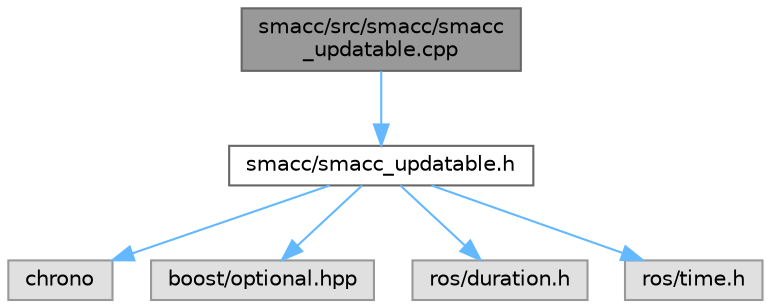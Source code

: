 digraph "smacc/src/smacc/smacc_updatable.cpp"
{
 // LATEX_PDF_SIZE
  bgcolor="transparent";
  edge [fontname=Helvetica,fontsize=10,labelfontname=Helvetica,labelfontsize=10];
  node [fontname=Helvetica,fontsize=10,shape=box,height=0.2,width=0.4];
  Node1 [label="smacc/src/smacc/smacc\l_updatable.cpp",height=0.2,width=0.4,color="gray40", fillcolor="grey60", style="filled", fontcolor="black",tooltip=" "];
  Node1 -> Node2 [color="steelblue1",style="solid"];
  Node2 [label="smacc/smacc_updatable.h",height=0.2,width=0.4,color="grey40", fillcolor="white", style="filled",URL="$smacc__updatable_8h.html",tooltip=" "];
  Node2 -> Node3 [color="steelblue1",style="solid"];
  Node3 [label="chrono",height=0.2,width=0.4,color="grey60", fillcolor="#E0E0E0", style="filled",tooltip=" "];
  Node2 -> Node4 [color="steelblue1",style="solid"];
  Node4 [label="boost/optional.hpp",height=0.2,width=0.4,color="grey60", fillcolor="#E0E0E0", style="filled",tooltip=" "];
  Node2 -> Node5 [color="steelblue1",style="solid"];
  Node5 [label="ros/duration.h",height=0.2,width=0.4,color="grey60", fillcolor="#E0E0E0", style="filled",tooltip=" "];
  Node2 -> Node6 [color="steelblue1",style="solid"];
  Node6 [label="ros/time.h",height=0.2,width=0.4,color="grey60", fillcolor="#E0E0E0", style="filled",tooltip=" "];
}
